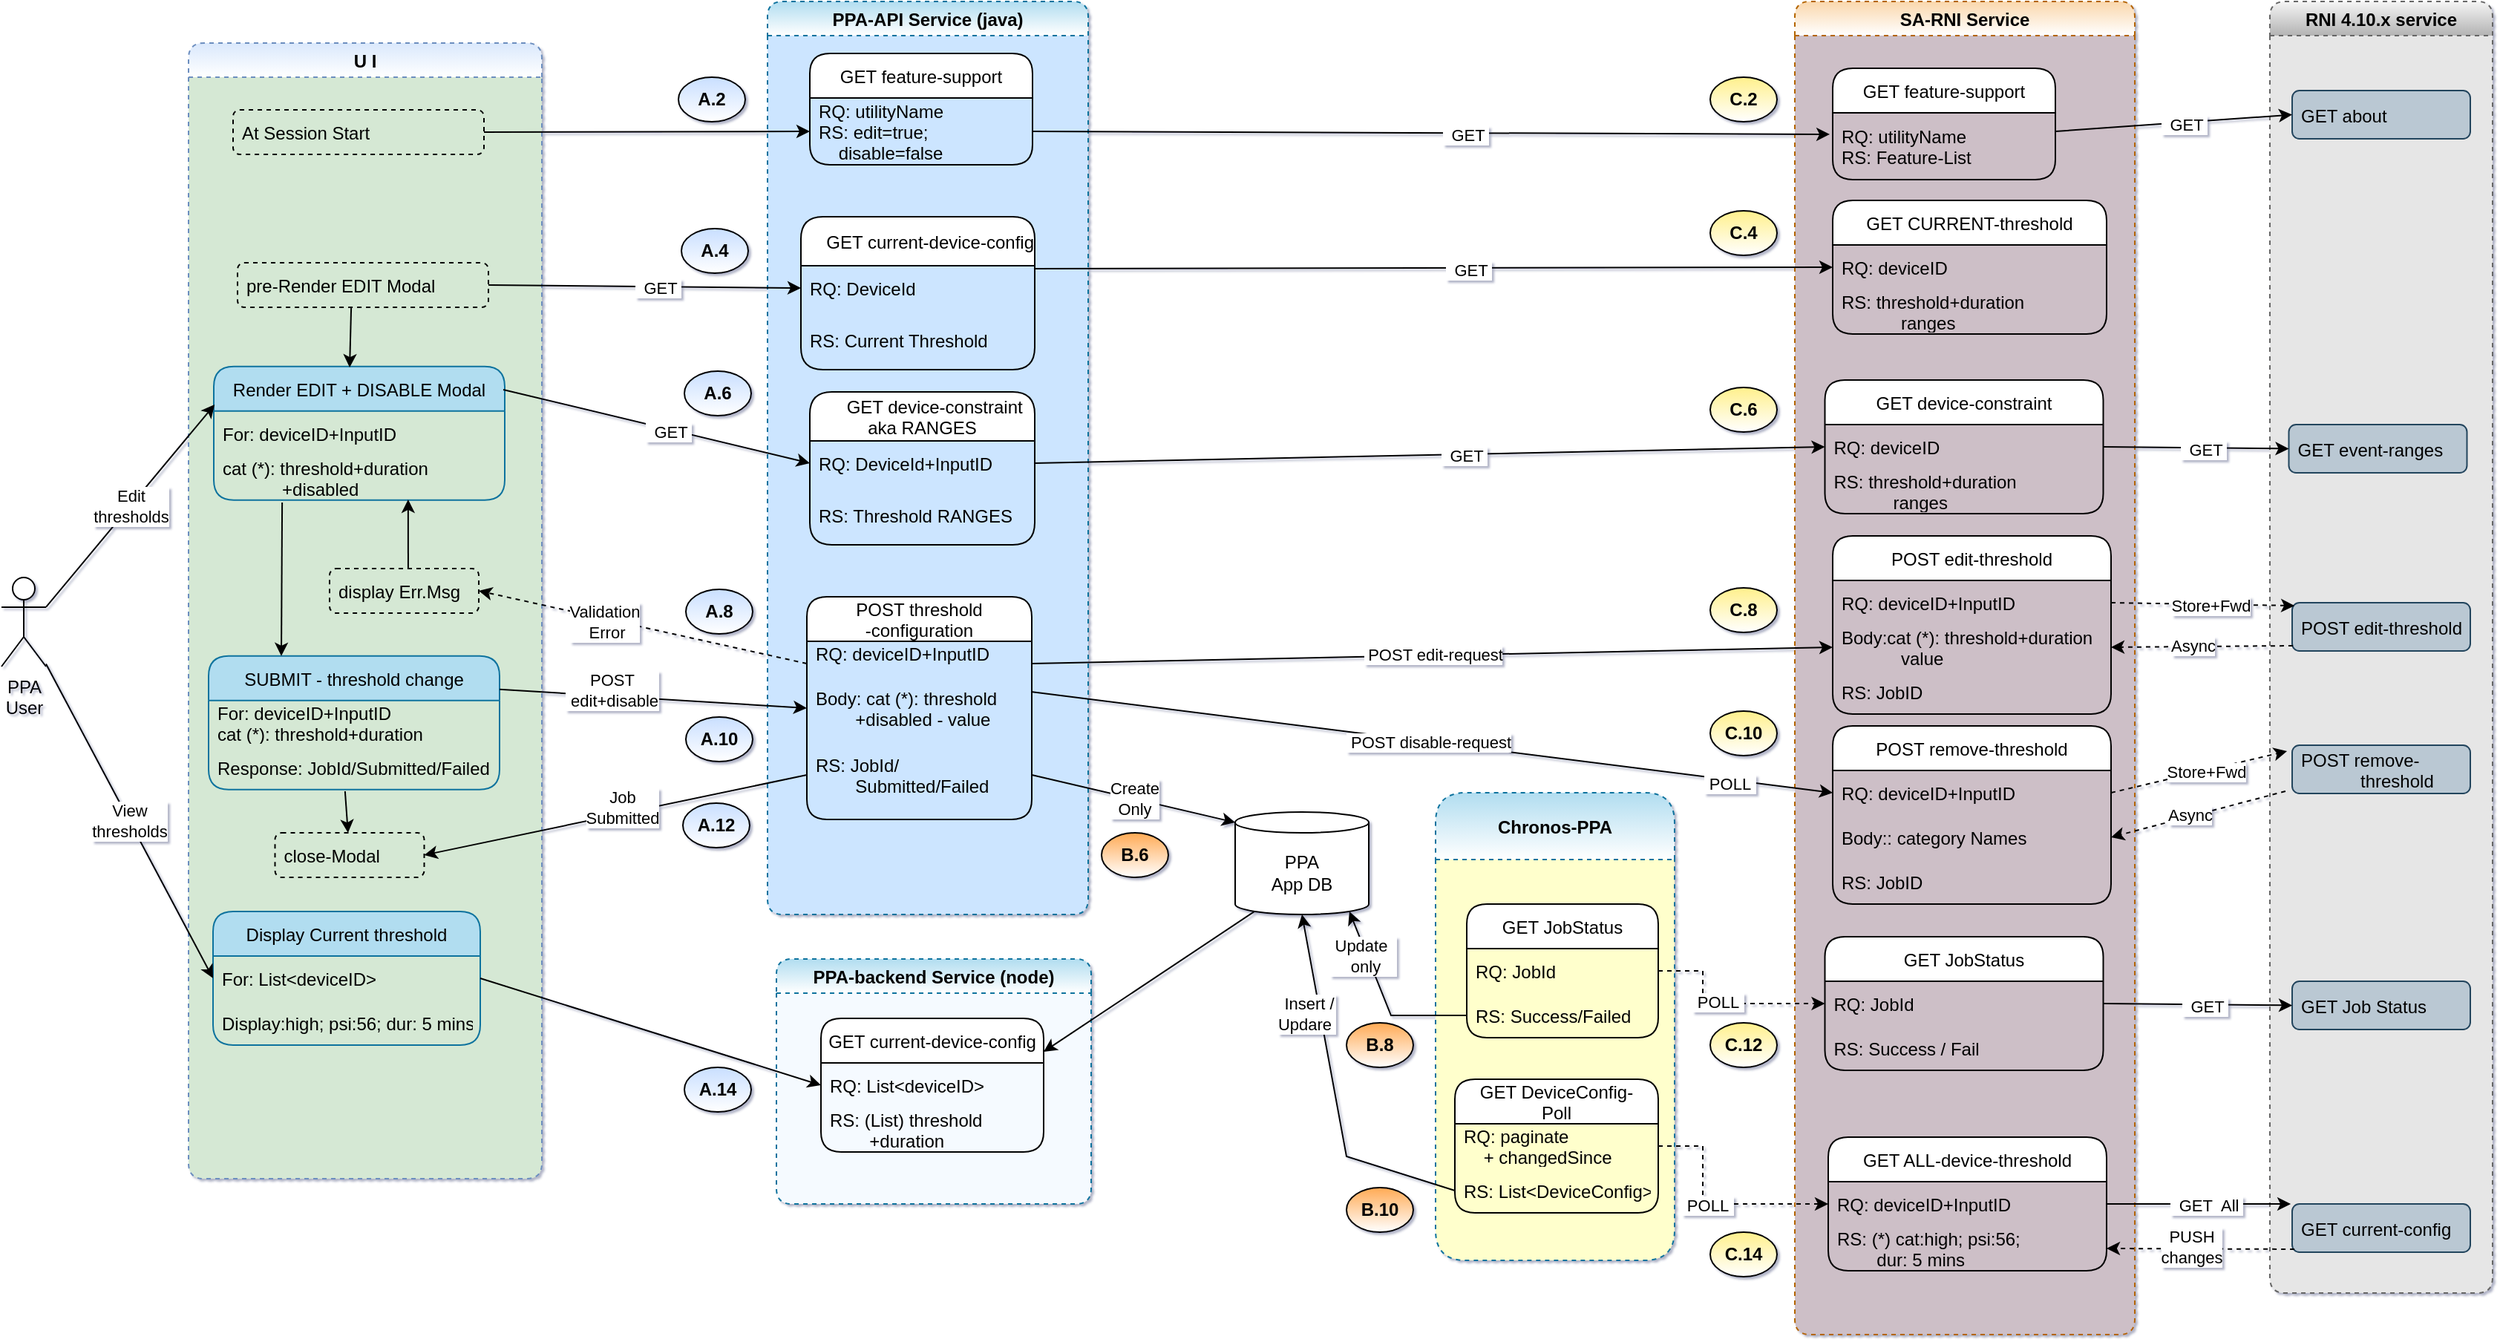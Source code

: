 <mxfile version="20.6.0" type="github">
  <diagram id="UW2Let9FedXbePVIwO7e" name="Page-1">
    <mxGraphModel dx="1453" dy="1243" grid="1" gridSize="15" guides="1" tooltips="1" connect="1" arrows="1" fold="1" page="1" pageScale="1" pageWidth="850" pageHeight="1100" math="0" shadow="1">
      <root>
        <mxCell id="0" />
        <mxCell id="1" parent="0" />
        <mxCell id="GJOkn2DgcXXOF6PlL42Y-3" value="SA-RNI Service" style="swimlane;rounded=1;dashed=1;fillColor=#fad7ac;strokeColor=#b46504;swimlaneFillColor=#CDBFC7;gradientColor=#ffffff;" parent="1" vertex="1">
          <mxGeometry x="1217" y="17" width="229" height="898" as="geometry" />
        </mxCell>
        <mxCell id="GJOkn2DgcXXOF6PlL42Y-16" value="GET ALL-device-threshold" style="swimlane;fontStyle=0;childLayout=stackLayout;horizontal=1;startSize=30;horizontalStack=0;resizeParent=1;resizeParentMax=0;resizeLast=0;collapsible=1;marginBottom=0;rounded=1;" parent="GJOkn2DgcXXOF6PlL42Y-3" vertex="1">
          <mxGeometry x="22.5" y="765" width="187.5" height="90" as="geometry" />
        </mxCell>
        <mxCell id="GJOkn2DgcXXOF6PlL42Y-17" value="RQ: deviceID+InputID" style="text;strokeColor=none;fillColor=none;align=left;verticalAlign=middle;spacingLeft=4;spacingRight=4;overflow=hidden;points=[[0,0.5],[1,0.5]];portConstraint=eastwest;rotatable=0;rounded=1;" parent="GJOkn2DgcXXOF6PlL42Y-16" vertex="1">
          <mxGeometry y="30" width="187.5" height="30" as="geometry" />
        </mxCell>
        <mxCell id="GJOkn2DgcXXOF6PlL42Y-18" value="RS: (*) cat:high; psi:56; &#xa;        dur: 5 mins" style="text;strokeColor=none;fillColor=none;align=left;verticalAlign=middle;spacingLeft=4;spacingRight=4;overflow=hidden;points=[[0,0.5],[1,0.5]];portConstraint=eastwest;rotatable=0;rounded=1;" parent="GJOkn2DgcXXOF6PlL42Y-16" vertex="1">
          <mxGeometry y="60" width="187.5" height="30" as="geometry" />
        </mxCell>
        <mxCell id="wjF6M2Yu668ZBDFbbwRF-30" value="GET JobStatus" style="swimlane;fontStyle=0;childLayout=stackLayout;horizontal=1;startSize=30;horizontalStack=0;resizeParent=1;resizeParentMax=0;resizeLast=0;collapsible=1;marginBottom=0;rounded=1;" parent="GJOkn2DgcXXOF6PlL42Y-3" vertex="1">
          <mxGeometry x="20.25" y="630" width="187.5" height="90" as="geometry" />
        </mxCell>
        <mxCell id="wjF6M2Yu668ZBDFbbwRF-31" value="RQ: JobId" style="text;strokeColor=none;fillColor=none;align=left;verticalAlign=middle;spacingLeft=4;spacingRight=4;overflow=hidden;points=[[0,0.5],[1,0.5]];portConstraint=eastwest;rotatable=0;rounded=1;" parent="wjF6M2Yu668ZBDFbbwRF-30" vertex="1">
          <mxGeometry y="30" width="187.5" height="30" as="geometry" />
        </mxCell>
        <mxCell id="wjF6M2Yu668ZBDFbbwRF-32" value="RS: Success / Fail" style="text;strokeColor=none;fillColor=none;align=left;verticalAlign=middle;spacingLeft=4;spacingRight=4;overflow=hidden;points=[[0,0.5],[1,0.5]];portConstraint=eastwest;rotatable=0;rounded=1;" parent="wjF6M2Yu668ZBDFbbwRF-30" vertex="1">
          <mxGeometry y="60" width="187.5" height="30" as="geometry" />
        </mxCell>
        <mxCell id="GJOkn2DgcXXOF6PlL42Y-4" value="RNI 4.10.x service" style="swimlane;rounded=1;dashed=1;fillColor=#f5f5f5;gradientColor=#b3b3b3;strokeColor=#666666;swimlaneFillColor=#E6E6E6;" parent="GJOkn2DgcXXOF6PlL42Y-3" vertex="1">
          <mxGeometry x="320" width="150" height="870" as="geometry" />
        </mxCell>
        <mxCell id="GJOkn2DgcXXOF6PlL42Y-71" value="POST edit-threshold" style="text;strokeColor=#23445d;fillColor=#bac8d3;align=left;verticalAlign=middle;spacingLeft=4;spacingRight=4;overflow=hidden;points=[[0,0.5],[1,0.5]];portConstraint=eastwest;rotatable=0;rounded=1;" parent="GJOkn2DgcXXOF6PlL42Y-4" vertex="1">
          <mxGeometry x="15" y="405" width="120" height="32.5" as="geometry" />
        </mxCell>
        <mxCell id="GJOkn2DgcXXOF6PlL42Y-19" value="GET current-config" style="text;strokeColor=#23445d;fillColor=#bac8d3;align=left;verticalAlign=middle;spacingLeft=4;spacingRight=4;overflow=hidden;points=[[0,0.5],[1,0.5]];portConstraint=eastwest;rotatable=0;rounded=1;" parent="GJOkn2DgcXXOF6PlL42Y-4" vertex="1">
          <mxGeometry x="15" y="810" width="120" height="32.5" as="geometry" />
        </mxCell>
        <mxCell id="wjF6M2Yu668ZBDFbbwRF-2" value="POST remove-&#xa;            threshold" style="text;strokeColor=#23445d;fillColor=#bac8d3;align=left;verticalAlign=middle;spacingLeft=4;spacingRight=4;overflow=hidden;points=[[0,0.5],[1,0.5]];portConstraint=eastwest;rotatable=0;rounded=1;" parent="GJOkn2DgcXXOF6PlL42Y-4" vertex="1">
          <mxGeometry x="15" y="501" width="120" height="32.5" as="geometry" />
        </mxCell>
        <mxCell id="wjF6M2Yu668ZBDFbbwRF-57" value="GET Job Status" style="text;strokeColor=#23445d;fillColor=#bac8d3;align=left;verticalAlign=middle;spacingLeft=4;spacingRight=4;overflow=hidden;points=[[0,0.5],[1,0.5]];portConstraint=eastwest;rotatable=0;rounded=1;" parent="GJOkn2DgcXXOF6PlL42Y-4" vertex="1">
          <mxGeometry x="15" y="660" width="120" height="32.5" as="geometry" />
        </mxCell>
        <mxCell id="wjF6M2Yu668ZBDFbbwRF-69" value="GET about" style="text;strokeColor=#23445d;fillColor=#bac8d3;align=left;verticalAlign=middle;spacingLeft=4;spacingRight=4;overflow=hidden;points=[[0,0.5],[1,0.5]];portConstraint=eastwest;rotatable=0;rounded=1;" parent="GJOkn2DgcXXOF6PlL42Y-4" vertex="1">
          <mxGeometry x="15" y="60" width="120" height="32.5" as="geometry" />
        </mxCell>
        <mxCell id="GJOkn2DgcXXOF6PlL42Y-67" value="POST edit-threshold" style="swimlane;fontStyle=0;childLayout=stackLayout;horizontal=1;startSize=30;horizontalStack=0;resizeParent=1;resizeParentMax=0;resizeLast=0;collapsible=1;marginBottom=0;rounded=1;" parent="GJOkn2DgcXXOF6PlL42Y-3" vertex="1">
          <mxGeometry x="25.5" y="360" width="187.5" height="120" as="geometry" />
        </mxCell>
        <mxCell id="GJOkn2DgcXXOF6PlL42Y-68" value="RQ: deviceID+InputID" style="text;strokeColor=none;fillColor=none;align=left;verticalAlign=middle;spacingLeft=4;spacingRight=4;overflow=hidden;points=[[0,0.5],[1,0.5]];portConstraint=eastwest;rotatable=0;rounded=1;" parent="GJOkn2DgcXXOF6PlL42Y-67" vertex="1">
          <mxGeometry y="30" width="187.5" height="30" as="geometry" />
        </mxCell>
        <mxCell id="GJOkn2DgcXXOF6PlL42Y-69" value="Body:cat (*): threshold+duration &#xa;            value" style="text;strokeColor=none;fillColor=none;align=left;verticalAlign=middle;spacingLeft=4;spacingRight=4;overflow=hidden;points=[[0,0.5],[1,0.5]];portConstraint=eastwest;rotatable=0;rounded=1;" parent="GJOkn2DgcXXOF6PlL42Y-67" vertex="1">
          <mxGeometry y="60" width="187.5" height="30" as="geometry" />
        </mxCell>
        <mxCell id="GJOkn2DgcXXOF6PlL42Y-70" value="RS: JobID" style="text;strokeColor=none;fillColor=none;align=left;verticalAlign=middle;spacingLeft=4;spacingRight=4;overflow=hidden;points=[[0,0.5],[1,0.5]];portConstraint=eastwest;rotatable=0;rounded=1;" parent="GJOkn2DgcXXOF6PlL42Y-67" vertex="1">
          <mxGeometry y="90" width="187.5" height="30" as="geometry" />
        </mxCell>
        <mxCell id="wjF6M2Yu668ZBDFbbwRF-3" value="POST remove-threshold" style="swimlane;fontStyle=0;childLayout=stackLayout;horizontal=1;startSize=30;horizontalStack=0;resizeParent=1;resizeParentMax=0;resizeLast=0;collapsible=1;marginBottom=0;rounded=1;" parent="GJOkn2DgcXXOF6PlL42Y-3" vertex="1">
          <mxGeometry x="25.5" y="488" width="187.5" height="120" as="geometry" />
        </mxCell>
        <mxCell id="wjF6M2Yu668ZBDFbbwRF-4" value="RQ: deviceID+InputID" style="text;strokeColor=none;fillColor=none;align=left;verticalAlign=middle;spacingLeft=4;spacingRight=4;overflow=hidden;points=[[0,0.5],[1,0.5]];portConstraint=eastwest;rotatable=0;rounded=1;" parent="wjF6M2Yu668ZBDFbbwRF-3" vertex="1">
          <mxGeometry y="30" width="187.5" height="30" as="geometry" />
        </mxCell>
        <mxCell id="wjF6M2Yu668ZBDFbbwRF-5" value="Body:: category Names" style="text;strokeColor=none;fillColor=none;align=left;verticalAlign=middle;spacingLeft=4;spacingRight=4;overflow=hidden;points=[[0,0.5],[1,0.5]];portConstraint=eastwest;rotatable=0;rounded=1;" parent="wjF6M2Yu668ZBDFbbwRF-3" vertex="1">
          <mxGeometry y="60" width="187.5" height="30" as="geometry" />
        </mxCell>
        <mxCell id="wjF6M2Yu668ZBDFbbwRF-6" value="RS: JobID" style="text;strokeColor=none;fillColor=none;align=left;verticalAlign=middle;spacingLeft=4;spacingRight=4;overflow=hidden;points=[[0,0.5],[1,0.5]];portConstraint=eastwest;rotatable=0;rounded=1;" parent="wjF6M2Yu668ZBDFbbwRF-3" vertex="1">
          <mxGeometry y="90" width="187.5" height="30" as="geometry" />
        </mxCell>
        <mxCell id="wjF6M2Yu668ZBDFbbwRF-43" value="" style="endArrow=classic;html=1;rounded=0;entryX=1;entryY=0.5;entryDx=0;entryDy=0;exitX=0.004;exitY=0.892;exitDx=0;exitDy=0;dashed=1;exitPerimeter=0;" parent="GJOkn2DgcXXOF6PlL42Y-3" source="GJOkn2DgcXXOF6PlL42Y-71" target="GJOkn2DgcXXOF6PlL42Y-69" edge="1">
          <mxGeometry width="50" height="50" relative="1" as="geometry">
            <mxPoint x="229" y="405" as="sourcePoint" />
            <mxPoint x="354" y="406.25" as="targetPoint" />
          </mxGeometry>
        </mxCell>
        <mxCell id="wjF6M2Yu668ZBDFbbwRF-44" value="Async" style="edgeLabel;html=1;align=center;verticalAlign=middle;resizable=0;points=[];" parent="wjF6M2Yu668ZBDFbbwRF-43" vertex="1" connectable="0">
          <mxGeometry x="0.089" y="-1" relative="1" as="geometry">
            <mxPoint x="-1" as="offset" />
          </mxGeometry>
        </mxCell>
        <mxCell id="wjF6M2Yu668ZBDFbbwRF-41" value="" style="endArrow=classic;html=1;rounded=0;entryX=0.013;entryY=0.062;entryDx=0;entryDy=0;exitX=1;exitY=0.5;exitDx=0;exitDy=0;dashed=1;entryPerimeter=0;" parent="GJOkn2DgcXXOF6PlL42Y-3" source="GJOkn2DgcXXOF6PlL42Y-68" target="GJOkn2DgcXXOF6PlL42Y-71" edge="1">
          <mxGeometry width="50" height="50" relative="1" as="geometry">
            <mxPoint x="214" y="390" as="sourcePoint" />
            <mxPoint x="339" y="391.25" as="targetPoint" />
          </mxGeometry>
        </mxCell>
        <mxCell id="wjF6M2Yu668ZBDFbbwRF-42" value="Store+Fwd" style="edgeLabel;html=1;align=center;verticalAlign=middle;resizable=0;points=[];" parent="wjF6M2Yu668ZBDFbbwRF-41" vertex="1" connectable="0">
          <mxGeometry x="0.089" y="-1" relative="1" as="geometry">
            <mxPoint x="-1" as="offset" />
          </mxGeometry>
        </mxCell>
        <mxCell id="wjF6M2Yu668ZBDFbbwRF-53" value="" style="endArrow=classic;html=1;rounded=0;entryX=1;entryY=0.5;entryDx=0;entryDy=0;exitX=0.013;exitY=0.938;exitDx=0;exitDy=0;dashed=1;exitPerimeter=0;" parent="GJOkn2DgcXXOF6PlL42Y-3" source="GJOkn2DgcXXOF6PlL42Y-19" target="GJOkn2DgcXXOF6PlL42Y-18" edge="1">
          <mxGeometry width="50" height="50" relative="1" as="geometry">
            <mxPoint x="351.48" y="563.99" as="sourcePoint" />
            <mxPoint x="228" y="578" as="targetPoint" />
          </mxGeometry>
        </mxCell>
        <mxCell id="wjF6M2Yu668ZBDFbbwRF-54" value="PUSH &lt;br&gt;changes" style="edgeLabel;html=1;align=center;verticalAlign=middle;resizable=0;points=[];" parent="wjF6M2Yu668ZBDFbbwRF-53" vertex="1" connectable="0">
          <mxGeometry x="0.089" y="-1" relative="1" as="geometry">
            <mxPoint x="-1" as="offset" />
          </mxGeometry>
        </mxCell>
        <mxCell id="wjF6M2Yu668ZBDFbbwRF-55" value="" style="endArrow=classic;html=1;rounded=0;entryX=-0.008;entryY=0;entryDx=0;entryDy=0;entryPerimeter=0;exitX=1;exitY=0.5;exitDx=0;exitDy=0;" parent="GJOkn2DgcXXOF6PlL42Y-3" source="GJOkn2DgcXXOF6PlL42Y-17" target="GJOkn2DgcXXOF6PlL42Y-19" edge="1">
          <mxGeometry width="50" height="50" relative="1" as="geometry">
            <mxPoint x="274" y="615" as="sourcePoint" />
            <mxPoint x="384" y="631.25" as="targetPoint" />
          </mxGeometry>
        </mxCell>
        <mxCell id="wjF6M2Yu668ZBDFbbwRF-56" value="&amp;nbsp; GET&amp;nbsp; All&amp;nbsp;" style="edgeLabel;html=1;align=center;verticalAlign=middle;resizable=0;points=[];" parent="wjF6M2Yu668ZBDFbbwRF-55" vertex="1" connectable="0">
          <mxGeometry x="0.089" y="-1" relative="1" as="geometry">
            <mxPoint x="-1" as="offset" />
          </mxGeometry>
        </mxCell>
        <mxCell id="wjF6M2Yu668ZBDFbbwRF-60" value="" style="endArrow=classic;html=1;rounded=0;entryX=0;entryY=0.5;entryDx=0;entryDy=0;exitX=1;exitY=0.5;exitDx=0;exitDy=0;" parent="GJOkn2DgcXXOF6PlL42Y-3" source="wjF6M2Yu668ZBDFbbwRF-31" target="wjF6M2Yu668ZBDFbbwRF-57" edge="1">
          <mxGeometry width="50" height="50" relative="1" as="geometry">
            <mxPoint x="199" y="660" as="sourcePoint" />
            <mxPoint x="324" y="661.25" as="targetPoint" />
          </mxGeometry>
        </mxCell>
        <mxCell id="wjF6M2Yu668ZBDFbbwRF-61" value="&amp;nbsp; GET&amp;nbsp;" style="edgeLabel;html=1;align=center;verticalAlign=middle;resizable=0;points=[];" parent="wjF6M2Yu668ZBDFbbwRF-60" vertex="1" connectable="0">
          <mxGeometry x="0.089" y="-1" relative="1" as="geometry">
            <mxPoint x="-1" as="offset" />
          </mxGeometry>
        </mxCell>
        <mxCell id="GJOkn2DgcXXOF6PlL42Y-47" value="GET event-ranges" style="text;strokeColor=#23445d;fillColor=#bac8d3;align=left;verticalAlign=middle;spacingLeft=4;spacingRight=4;overflow=hidden;points=[[0,0.5],[1,0.5]];portConstraint=eastwest;rotatable=0;rounded=1;" parent="GJOkn2DgcXXOF6PlL42Y-3" vertex="1">
          <mxGeometry x="332.75" y="285" width="120" height="32.5" as="geometry" />
        </mxCell>
        <mxCell id="GJOkn2DgcXXOF6PlL42Y-41" value="GET device-constraint" style="swimlane;fontStyle=0;childLayout=stackLayout;horizontal=1;startSize=30;horizontalStack=0;resizeParent=1;resizeParentMax=0;resizeLast=0;collapsible=1;marginBottom=0;rounded=1;" parent="GJOkn2DgcXXOF6PlL42Y-3" vertex="1">
          <mxGeometry x="20.25" y="255" width="187.5" height="90" as="geometry" />
        </mxCell>
        <mxCell id="GJOkn2DgcXXOF6PlL42Y-42" value="RQ: deviceID" style="text;strokeColor=none;fillColor=none;align=left;verticalAlign=middle;spacingLeft=4;spacingRight=4;overflow=hidden;points=[[0,0.5],[1,0.5]];portConstraint=eastwest;rotatable=0;rounded=1;" parent="GJOkn2DgcXXOF6PlL42Y-41" vertex="1">
          <mxGeometry y="30" width="187.5" height="30" as="geometry" />
        </mxCell>
        <mxCell id="GJOkn2DgcXXOF6PlL42Y-43" value="RS: threshold+duration&#xa;            ranges" style="text;strokeColor=none;fillColor=none;align=left;verticalAlign=middle;spacingLeft=4;spacingRight=4;overflow=hidden;points=[[0,0.5],[1,0.5]];portConstraint=eastwest;rotatable=0;rounded=1;" parent="GJOkn2DgcXXOF6PlL42Y-41" vertex="1">
          <mxGeometry y="60" width="187.5" height="30" as="geometry" />
        </mxCell>
        <mxCell id="wjF6M2Yu668ZBDFbbwRF-39" value="" style="endArrow=classic;html=1;rounded=0;entryX=0;entryY=0.5;entryDx=0;entryDy=0;exitX=1;exitY=0.5;exitDx=0;exitDy=0;" parent="GJOkn2DgcXXOF6PlL42Y-3" source="GJOkn2DgcXXOF6PlL42Y-42" target="GJOkn2DgcXXOF6PlL42Y-47" edge="1">
          <mxGeometry width="50" height="50" relative="1" as="geometry">
            <mxPoint x="-529.25" y="419" as="sourcePoint" />
            <mxPoint x="35.25" y="315" as="targetPoint" />
          </mxGeometry>
        </mxCell>
        <mxCell id="wjF6M2Yu668ZBDFbbwRF-40" value="&amp;nbsp; GET&amp;nbsp;" style="edgeLabel;html=1;align=center;verticalAlign=middle;resizable=0;points=[];" parent="wjF6M2Yu668ZBDFbbwRF-39" vertex="1" connectable="0">
          <mxGeometry x="0.089" y="-1" relative="1" as="geometry">
            <mxPoint x="-1" as="offset" />
          </mxGeometry>
        </mxCell>
        <mxCell id="wjF6M2Yu668ZBDFbbwRF-67" value="GET feature-support" style="swimlane;fontStyle=0;childLayout=stackLayout;horizontal=1;startSize=30;horizontalStack=0;resizeParent=1;resizeParentMax=0;resizeLast=0;collapsible=1;marginBottom=0;rounded=1;" parent="GJOkn2DgcXXOF6PlL42Y-3" vertex="1">
          <mxGeometry x="25.5" y="45" width="150" height="75" as="geometry" />
        </mxCell>
        <mxCell id="wjF6M2Yu668ZBDFbbwRF-68" value="RQ: utilityName&#xa;RS: Feature-List" style="text;strokeColor=none;fillColor=none;align=left;verticalAlign=middle;spacingLeft=4;spacingRight=4;overflow=hidden;points=[[0,0.5],[1,0.5]];portConstraint=eastwest;rotatable=0;rounded=1;" parent="wjF6M2Yu668ZBDFbbwRF-67" vertex="1">
          <mxGeometry y="30" width="150" height="45" as="geometry" />
        </mxCell>
        <mxCell id="wjF6M2Yu668ZBDFbbwRF-70" value="" style="endArrow=classic;html=1;rounded=0;entryX=0;entryY=0.5;entryDx=0;entryDy=0;exitX=1;exitY=0.278;exitDx=0;exitDy=0;exitPerimeter=0;" parent="GJOkn2DgcXXOF6PlL42Y-3" source="wjF6M2Yu668ZBDFbbwRF-68" target="wjF6M2Yu668ZBDFbbwRF-69" edge="1">
          <mxGeometry width="50" height="50" relative="1" as="geometry">
            <mxPoint x="210" y="75" as="sourcePoint" />
            <mxPoint x="-1179.5" y="90" as="targetPoint" />
          </mxGeometry>
        </mxCell>
        <mxCell id="wjF6M2Yu668ZBDFbbwRF-71" value="&amp;nbsp; GET&amp;nbsp;" style="edgeLabel;html=1;align=center;verticalAlign=middle;resizable=0;points=[];" parent="wjF6M2Yu668ZBDFbbwRF-70" vertex="1" connectable="0">
          <mxGeometry x="0.089" y="-1" relative="1" as="geometry">
            <mxPoint x="-1" as="offset" />
          </mxGeometry>
        </mxCell>
        <mxCell id="wjF6M2Yu668ZBDFbbwRF-83" value="GET CURRENT-threshold" style="swimlane;fontStyle=0;childLayout=stackLayout;horizontal=1;startSize=30;horizontalStack=0;resizeParent=1;resizeParentMax=0;resizeLast=0;collapsible=1;marginBottom=0;rounded=1;" parent="GJOkn2DgcXXOF6PlL42Y-3" vertex="1">
          <mxGeometry x="25.5" y="134" width="184.5" height="90" as="geometry" />
        </mxCell>
        <mxCell id="wjF6M2Yu668ZBDFbbwRF-84" value="RQ: deviceID" style="text;strokeColor=none;fillColor=none;align=left;verticalAlign=middle;spacingLeft=4;spacingRight=4;overflow=hidden;points=[[0,0.5],[1,0.5]];portConstraint=eastwest;rotatable=0;rounded=1;" parent="wjF6M2Yu668ZBDFbbwRF-83" vertex="1">
          <mxGeometry y="30" width="184.5" height="30" as="geometry" />
        </mxCell>
        <mxCell id="wjF6M2Yu668ZBDFbbwRF-85" value="RS: threshold+duration&#xa;            ranges" style="text;strokeColor=none;fillColor=none;align=left;verticalAlign=middle;spacingLeft=4;spacingRight=4;overflow=hidden;points=[[0,0.5],[1,0.5]];portConstraint=eastwest;rotatable=0;rounded=1;" parent="wjF6M2Yu668ZBDFbbwRF-83" vertex="1">
          <mxGeometry y="60" width="184.5" height="30" as="geometry" />
        </mxCell>
        <mxCell id="NkGoriXdBeGFRCCLlbzc-29" value="PPA-backend Service (node)" style="swimlane;rounded=1;dashed=1;fillColor=#b1ddf0;strokeColor=#10739e;swimlaneFillColor=#F5FAFF;gradientColor=#ffffff;" parent="1" vertex="1">
          <mxGeometry x="531" y="662" width="212" height="165" as="geometry" />
        </mxCell>
        <mxCell id="NkGoriXdBeGFRCCLlbzc-30" value="GET current-device-config" style="swimlane;fontStyle=0;childLayout=stackLayout;horizontal=1;startSize=30;horizontalStack=0;resizeParent=1;resizeParentMax=0;resizeLast=0;collapsible=1;marginBottom=0;rounded=1;" parent="NkGoriXdBeGFRCCLlbzc-29" vertex="1">
          <mxGeometry x="30" y="40" width="150" height="90" as="geometry" />
        </mxCell>
        <mxCell id="NkGoriXdBeGFRCCLlbzc-31" value="RQ: List&lt;deviceID&gt;" style="text;strokeColor=none;fillColor=none;align=left;verticalAlign=middle;spacingLeft=4;spacingRight=4;overflow=hidden;points=[[0,0.5],[1,0.5]];portConstraint=eastwest;rotatable=0;rounded=1;" parent="NkGoriXdBeGFRCCLlbzc-30" vertex="1">
          <mxGeometry y="30" width="150" height="30" as="geometry" />
        </mxCell>
        <mxCell id="NkGoriXdBeGFRCCLlbzc-32" value="RS: (List) threshold&#xa;        +duration" style="text;strokeColor=none;fillColor=none;align=left;verticalAlign=middle;spacingLeft=4;spacingRight=4;overflow=hidden;points=[[0,0.5],[1,0.5]];portConstraint=eastwest;rotatable=0;rounded=1;" parent="NkGoriXdBeGFRCCLlbzc-30" vertex="1">
          <mxGeometry y="60" width="150" height="30" as="geometry" />
        </mxCell>
        <mxCell id="GJOkn2DgcXXOF6PlL42Y-2" value="PPA-API Service (java)" style="swimlane;rounded=1;dashed=1;fillColor=#b1ddf0;strokeColor=#10739e;swimlaneFillColor=#CCE5FF;gradientColor=#ffffff;" parent="1" vertex="1">
          <mxGeometry x="525" y="17" width="216" height="615" as="geometry" />
        </mxCell>
        <mxCell id="wjF6M2Yu668ZBDFbbwRF-16" value="GET feature-support" style="swimlane;fontStyle=0;childLayout=stackLayout;horizontal=1;startSize=30;horizontalStack=0;resizeParent=1;resizeParentMax=0;resizeLast=0;collapsible=1;marginBottom=0;rounded=1;" parent="GJOkn2DgcXXOF6PlL42Y-2" vertex="1">
          <mxGeometry x="28.5" y="35" width="150" height="75" as="geometry" />
        </mxCell>
        <mxCell id="wjF6M2Yu668ZBDFbbwRF-17" value="RQ: utilityName&#xa;RS: edit=true; &#xa;    disable=false" style="text;strokeColor=none;fillColor=none;align=left;verticalAlign=middle;spacingLeft=4;spacingRight=4;overflow=hidden;points=[[0,0.5],[1,0.5]];portConstraint=eastwest;rotatable=0;rounded=1;" parent="wjF6M2Yu668ZBDFbbwRF-16" vertex="1">
          <mxGeometry y="30" width="150" height="45" as="geometry" />
        </mxCell>
        <mxCell id="wjF6M2Yu668ZBDFbbwRF-78" value="     GET current-device-config" style="swimlane;fontStyle=0;childLayout=stackLayout;horizontal=1;startSize=33;horizontalStack=0;resizeParent=1;resizeParentMax=0;resizeLast=0;collapsible=1;marginBottom=0;rounded=1;" parent="GJOkn2DgcXXOF6PlL42Y-2" vertex="1">
          <mxGeometry x="22.5" y="145" width="157.5" height="103" as="geometry" />
        </mxCell>
        <mxCell id="wjF6M2Yu668ZBDFbbwRF-79" value="RQ: DeviceId" style="text;strokeColor=none;fillColor=none;align=left;verticalAlign=middle;spacingLeft=4;spacingRight=4;overflow=hidden;points=[[0,0.5],[1,0.5]];portConstraint=eastwest;rotatable=0;rounded=1;" parent="wjF6M2Yu668ZBDFbbwRF-78" vertex="1">
          <mxGeometry y="33" width="157.5" height="30" as="geometry" />
        </mxCell>
        <mxCell id="wjF6M2Yu668ZBDFbbwRF-80" value="RS: Current Threshold" style="text;strokeColor=none;fillColor=none;align=left;verticalAlign=middle;spacingLeft=4;spacingRight=4;overflow=hidden;points=[[0,0.5],[1,0.5]];portConstraint=eastwest;rotatable=0;rounded=1;" parent="wjF6M2Yu668ZBDFbbwRF-78" vertex="1">
          <mxGeometry y="63" width="157.5" height="40" as="geometry" />
        </mxCell>
        <mxCell id="GJOkn2DgcXXOF6PlL42Y-61" value="POST threshold&#xa;-configuration" style="swimlane;fontStyle=0;childLayout=stackLayout;horizontal=1;startSize=30;horizontalStack=0;resizeParent=1;resizeParentMax=0;resizeLast=0;collapsible=1;marginBottom=0;rounded=1;" parent="GJOkn2DgcXXOF6PlL42Y-2" vertex="1">
          <mxGeometry x="26.5" y="401" width="151.5" height="150" as="geometry" />
        </mxCell>
        <mxCell id="GJOkn2DgcXXOF6PlL42Y-62" value="RQ: deviceID+InputID&#xa;" style="text;strokeColor=none;fillColor=none;align=left;verticalAlign=middle;spacingLeft=4;spacingRight=4;overflow=hidden;points=[[0,0.5],[1,0.5]];portConstraint=eastwest;rotatable=0;rounded=1;" parent="GJOkn2DgcXXOF6PlL42Y-61" vertex="1">
          <mxGeometry y="30" width="151.5" height="30" as="geometry" />
        </mxCell>
        <mxCell id="GJOkn2DgcXXOF6PlL42Y-63" value="Body: cat (*): threshold&#xa;        +disabled - value" style="text;strokeColor=none;fillColor=none;align=left;verticalAlign=middle;spacingLeft=4;spacingRight=4;overflow=hidden;points=[[0,0.5],[1,0.5]];portConstraint=eastwest;rotatable=0;rounded=1;" parent="GJOkn2DgcXXOF6PlL42Y-61" vertex="1">
          <mxGeometry y="60" width="151.5" height="30" as="geometry" />
        </mxCell>
        <mxCell id="GJOkn2DgcXXOF6PlL42Y-66" value="RS: JobId/&#xa;        Submitted/Failed" style="text;strokeColor=none;fillColor=none;align=left;verticalAlign=middle;spacingLeft=4;spacingRight=4;overflow=hidden;points=[[0,0.5],[1,0.5]];portConstraint=eastwest;rotatable=0;rounded=1;" parent="GJOkn2DgcXXOF6PlL42Y-61" vertex="1">
          <mxGeometry y="90" width="151.5" height="60" as="geometry" />
        </mxCell>
        <mxCell id="l2k97XLpl-mliVpzi99C-5" value="     GET device-constraint&#xa;aka RANGES" style="swimlane;fontStyle=0;childLayout=stackLayout;horizontal=1;startSize=33;horizontalStack=0;resizeParent=1;resizeParentMax=0;resizeLast=0;collapsible=1;marginBottom=0;rounded=1;" vertex="1" parent="GJOkn2DgcXXOF6PlL42Y-2">
          <mxGeometry x="28.5" y="263" width="151.5" height="103" as="geometry" />
        </mxCell>
        <mxCell id="l2k97XLpl-mliVpzi99C-6" value="RQ: DeviceId+InputID" style="text;strokeColor=none;fillColor=none;align=left;verticalAlign=middle;spacingLeft=4;spacingRight=4;overflow=hidden;points=[[0,0.5],[1,0.5]];portConstraint=eastwest;rotatable=0;rounded=1;" vertex="1" parent="l2k97XLpl-mliVpzi99C-5">
          <mxGeometry y="33" width="151.5" height="30" as="geometry" />
        </mxCell>
        <mxCell id="l2k97XLpl-mliVpzi99C-7" value="RS: Threshold RANGES" style="text;strokeColor=none;fillColor=none;align=left;verticalAlign=middle;spacingLeft=4;spacingRight=4;overflow=hidden;points=[[0,0.5],[1,0.5]];portConstraint=eastwest;rotatable=0;rounded=1;" vertex="1" parent="l2k97XLpl-mliVpzi99C-5">
          <mxGeometry y="63" width="151.5" height="40" as="geometry" />
        </mxCell>
        <mxCell id="NkGoriXdBeGFRCCLlbzc-5" value="Chronos-PPA" style="swimlane;rounded=1;dashed=1;fillColor=#b1ddf0;strokeColor=#10739e;swimlaneFillColor=#FFFFCC;gradientColor=#ffffff;startSize=45;" parent="1" vertex="1">
          <mxGeometry x="975" y="550" width="161" height="315" as="geometry" />
        </mxCell>
        <mxCell id="GJOkn2DgcXXOF6PlL42Y-6" value="GET DeviceConfig- &#xa;Poll" style="swimlane;fontStyle=0;childLayout=stackLayout;horizontal=1;startSize=30;horizontalStack=0;resizeParent=1;resizeParentMax=0;resizeLast=0;collapsible=1;marginBottom=0;rounded=1;" parent="NkGoriXdBeGFRCCLlbzc-5" vertex="1">
          <mxGeometry x="13" y="193" width="137" height="90" as="geometry" />
        </mxCell>
        <mxCell id="GJOkn2DgcXXOF6PlL42Y-7" value="RQ: paginate &#xa;    + changedSince" style="text;strokeColor=none;fillColor=none;align=left;verticalAlign=middle;spacingLeft=4;spacingRight=4;overflow=hidden;points=[[0,0.5],[1,0.5]];portConstraint=eastwest;rotatable=0;rounded=1;" parent="GJOkn2DgcXXOF6PlL42Y-6" vertex="1">
          <mxGeometry y="30" width="137" height="30" as="geometry" />
        </mxCell>
        <mxCell id="GJOkn2DgcXXOF6PlL42Y-8" value="RS: List&lt;DeviceConfig&gt;" style="text;strokeColor=none;fillColor=none;align=left;verticalAlign=middle;spacingLeft=4;spacingRight=4;overflow=hidden;points=[[0,0.5],[1,0.5]];portConstraint=eastwest;rotatable=0;rounded=1;" parent="GJOkn2DgcXXOF6PlL42Y-6" vertex="1">
          <mxGeometry y="60" width="137" height="30" as="geometry" />
        </mxCell>
        <mxCell id="wjF6M2Yu668ZBDFbbwRF-22" value="GET JobStatus" style="swimlane;fontStyle=0;childLayout=stackLayout;horizontal=1;startSize=30;horizontalStack=0;resizeParent=1;resizeParentMax=0;resizeLast=0;collapsible=1;marginBottom=0;rounded=1;" parent="NkGoriXdBeGFRCCLlbzc-5" vertex="1">
          <mxGeometry x="21" y="75" width="129" height="90" as="geometry" />
        </mxCell>
        <mxCell id="wjF6M2Yu668ZBDFbbwRF-23" value="RQ: JobId" style="text;strokeColor=none;fillColor=none;align=left;verticalAlign=middle;spacingLeft=4;spacingRight=4;overflow=hidden;points=[[0,0.5],[1,0.5]];portConstraint=eastwest;rotatable=0;rounded=1;" parent="wjF6M2Yu668ZBDFbbwRF-22" vertex="1">
          <mxGeometry y="30" width="129" height="30" as="geometry" />
        </mxCell>
        <mxCell id="wjF6M2Yu668ZBDFbbwRF-24" value="RS: Success/Failed" style="text;strokeColor=none;fillColor=none;align=left;verticalAlign=middle;spacingLeft=4;spacingRight=4;overflow=hidden;points=[[0,0.5],[1,0.5]];portConstraint=eastwest;rotatable=0;rounded=1;" parent="wjF6M2Yu668ZBDFbbwRF-22" vertex="1">
          <mxGeometry y="60" width="129" height="30" as="geometry" />
        </mxCell>
        <mxCell id="GJOkn2DgcXXOF6PlL42Y-1" value="U I" style="swimlane;rounded=1;dashed=1;fillColor=#dae8fc;strokeColor=#6c8ebf;gradientColor=#ffffff;swimlaneFillColor=#D5E8D4;" parent="1" vertex="1">
          <mxGeometry x="135" y="45" width="238" height="765" as="geometry" />
        </mxCell>
        <mxCell id="GJOkn2DgcXXOF6PlL42Y-30" value="Render EDIT + DISABLE Modal" style="swimlane;fontStyle=0;childLayout=stackLayout;horizontal=1;startSize=30;horizontalStack=0;resizeParent=1;resizeParentMax=0;resizeLast=0;collapsible=1;marginBottom=0;rounded=1;labelBackgroundColor=none;fillColor=#b1ddf0;strokeColor=#10739e;" parent="GJOkn2DgcXXOF6PlL42Y-1" vertex="1">
          <mxGeometry x="17" y="217.91" width="196" height="90" as="geometry" />
        </mxCell>
        <mxCell id="GJOkn2DgcXXOF6PlL42Y-31" value="For: deviceID+InputID" style="text;strokeColor=none;fillColor=none;align=left;verticalAlign=middle;spacingLeft=4;spacingRight=4;overflow=hidden;points=[[0,0.5],[1,0.5]];portConstraint=eastwest;rotatable=0;rounded=1;" parent="GJOkn2DgcXXOF6PlL42Y-30" vertex="1">
          <mxGeometry y="30" width="196" height="30" as="geometry" />
        </mxCell>
        <mxCell id="GJOkn2DgcXXOF6PlL42Y-32" value="cat (*): threshold+duration&#xa;            +disabled" style="text;strokeColor=none;fillColor=none;align=left;verticalAlign=middle;spacingLeft=4;spacingRight=4;overflow=hidden;points=[[0,0.5],[1,0.5]];portConstraint=eastwest;rotatable=0;rounded=1;" parent="GJOkn2DgcXXOF6PlL42Y-30" vertex="1">
          <mxGeometry y="60" width="196" height="30" as="geometry" />
        </mxCell>
        <mxCell id="wjF6M2Yu668ZBDFbbwRF-74" value="At Session Start" style="text;strokeColor=default;fillColor=none;align=left;verticalAlign=middle;spacingLeft=4;spacingRight=4;overflow=hidden;points=[[0,0.5],[1,0.5]];portConstraint=eastwest;rotatable=0;rounded=1;dashed=1;" parent="GJOkn2DgcXXOF6PlL42Y-1" vertex="1">
          <mxGeometry x="30" y="45" width="169" height="30" as="geometry" />
        </mxCell>
        <mxCell id="wjF6M2Yu668ZBDFbbwRF-77" value="pre-Render EDIT Modal" style="text;strokeColor=default;fillColor=none;align=left;verticalAlign=middle;spacingLeft=4;spacingRight=4;overflow=hidden;points=[[0,0.5],[1,0.5]];portConstraint=eastwest;rotatable=0;rounded=1;dashed=1;" parent="GJOkn2DgcXXOF6PlL42Y-1" vertex="1">
          <mxGeometry x="33" y="148" width="169" height="30" as="geometry" />
        </mxCell>
        <mxCell id="GJOkn2DgcXXOF6PlL42Y-54" value="SUBMIT - threshold change" style="swimlane;fontStyle=0;childLayout=stackLayout;horizontal=1;startSize=30;horizontalStack=0;resizeParent=1;resizeParentMax=0;resizeLast=0;collapsible=1;marginBottom=0;rounded=1;labelBackgroundColor=none;fillColor=#b1ddf0;strokeColor=#10739e;" parent="GJOkn2DgcXXOF6PlL42Y-1" vertex="1">
          <mxGeometry x="13.5" y="412.91" width="196" height="90" as="geometry" />
        </mxCell>
        <mxCell id="GJOkn2DgcXXOF6PlL42Y-55" value="For: deviceID+InputID&#xa;cat (*): threshold+duration&#xa;            +disabled" style="text;strokeColor=none;fillColor=none;align=left;verticalAlign=middle;spacingLeft=4;spacingRight=4;overflow=hidden;points=[[0,0.5],[1,0.5]];portConstraint=eastwest;rotatable=0;rounded=1;" parent="GJOkn2DgcXXOF6PlL42Y-54" vertex="1">
          <mxGeometry y="30" width="196" height="30" as="geometry" />
        </mxCell>
        <mxCell id="GJOkn2DgcXXOF6PlL42Y-56" value="Response: JobId/Submitted/Failed" style="text;strokeColor=none;fillColor=none;align=left;verticalAlign=middle;spacingLeft=4;spacingRight=4;overflow=hidden;points=[[0,0.5],[1,0.5]];portConstraint=eastwest;rotatable=0;rounded=1;" parent="GJOkn2DgcXXOF6PlL42Y-54" vertex="1">
          <mxGeometry y="60" width="196" height="30" as="geometry" />
        </mxCell>
        <mxCell id="GJOkn2DgcXXOF6PlL42Y-58" value="" style="endArrow=classic;html=1;rounded=0;entryX=0.25;entryY=0;entryDx=0;entryDy=0;exitX=0.235;exitY=1.053;exitDx=0;exitDy=0;exitPerimeter=0;" parent="GJOkn2DgcXXOF6PlL42Y-1" source="GJOkn2DgcXXOF6PlL42Y-32" target="GJOkn2DgcXXOF6PlL42Y-54" edge="1">
          <mxGeometry width="50" height="50" relative="1" as="geometry">
            <mxPoint x="77.02" y="308.51" as="sourcePoint" />
            <mxPoint x="77.5" y="390.91" as="targetPoint" />
          </mxGeometry>
        </mxCell>
        <mxCell id="wjF6M2Yu668ZBDFbbwRF-108" value="" style="endArrow=classic;html=1;rounded=0;entryX=0.467;entryY=0.007;entryDx=0;entryDy=0;exitX=0.453;exitY=1.017;exitDx=0;exitDy=0;exitPerimeter=0;entryPerimeter=0;" parent="GJOkn2DgcXXOF6PlL42Y-1" source="wjF6M2Yu668ZBDFbbwRF-77" target="GJOkn2DgcXXOF6PlL42Y-30" edge="1">
          <mxGeometry width="50" height="50" relative="1" as="geometry">
            <mxPoint x="128.432" y="323.99" as="sourcePoint" />
            <mxPoint x="129.5" y="373.91" as="targetPoint" />
          </mxGeometry>
        </mxCell>
        <mxCell id="GJOkn2DgcXXOF6PlL42Y-12" value="Display Current threshold" style="swimlane;fontStyle=0;childLayout=stackLayout;horizontal=1;startSize=30;horizontalStack=0;resizeParent=1;resizeParentMax=0;resizeLast=0;collapsible=1;marginBottom=0;rounded=1;labelBackgroundColor=none;fillColor=#b1ddf0;strokeColor=#10739e;" parent="GJOkn2DgcXXOF6PlL42Y-1" vertex="1">
          <mxGeometry x="16.5" y="585" width="180" height="90" as="geometry" />
        </mxCell>
        <mxCell id="GJOkn2DgcXXOF6PlL42Y-13" value="For: List&lt;deviceID&gt;" style="text;strokeColor=none;fillColor=none;align=left;verticalAlign=middle;spacingLeft=4;spacingRight=4;overflow=hidden;points=[[0,0.5],[1,0.5]];portConstraint=eastwest;rotatable=0;rounded=1;" parent="GJOkn2DgcXXOF6PlL42Y-12" vertex="1">
          <mxGeometry y="30" width="180" height="30" as="geometry" />
        </mxCell>
        <mxCell id="GJOkn2DgcXXOF6PlL42Y-14" value="Display:high; psi:56; dur: 5 mins" style="text;strokeColor=none;fillColor=none;align=left;verticalAlign=middle;spacingLeft=4;spacingRight=4;overflow=hidden;points=[[0,0.5],[1,0.5]];portConstraint=eastwest;rotatable=0;rounded=1;" parent="GJOkn2DgcXXOF6PlL42Y-12" vertex="1">
          <mxGeometry y="60" width="180" height="30" as="geometry" />
        </mxCell>
        <mxCell id="wjF6M2Yu668ZBDFbbwRF-109" value="close-Modal" style="text;strokeColor=default;fillColor=none;align=left;verticalAlign=middle;spacingLeft=4;spacingRight=4;overflow=hidden;points=[[0,0.5],[1,0.5]];portConstraint=eastwest;rotatable=0;rounded=1;dashed=1;" parent="GJOkn2DgcXXOF6PlL42Y-1" vertex="1">
          <mxGeometry x="58.25" y="532" width="100.5" height="30" as="geometry" />
        </mxCell>
        <mxCell id="wjF6M2Yu668ZBDFbbwRF-110" value="" style="endArrow=classic;html=1;rounded=0;exitX=0.469;exitY=1.036;exitDx=0;exitDy=0;exitPerimeter=0;" parent="GJOkn2DgcXXOF6PlL42Y-1" source="GJOkn2DgcXXOF6PlL42Y-56" target="wjF6M2Yu668ZBDFbbwRF-109" edge="1">
          <mxGeometry width="50" height="50" relative="1" as="geometry">
            <mxPoint x="128.432" y="377.99" as="sourcePoint" />
            <mxPoint x="129.5" y="427.91" as="targetPoint" />
          </mxGeometry>
        </mxCell>
        <mxCell id="l2k97XLpl-mliVpzi99C-11" value="display Err.Msg" style="text;strokeColor=default;fillColor=none;align=left;verticalAlign=middle;spacingLeft=4;spacingRight=4;overflow=hidden;points=[[0,0.5],[1,0.5]];portConstraint=eastwest;rotatable=0;rounded=1;dashed=1;" vertex="1" parent="GJOkn2DgcXXOF6PlL42Y-1">
          <mxGeometry x="95" y="354" width="100.5" height="30" as="geometry" />
        </mxCell>
        <mxCell id="l2k97XLpl-mliVpzi99C-12" value="" style="endArrow=classic;html=1;rounded=0;exitX=0.527;exitY=0.017;exitDx=0;exitDy=0;exitPerimeter=0;entryX=0.668;entryY=0.986;entryDx=0;entryDy=0;entryPerimeter=0;" edge="1" parent="GJOkn2DgcXXOF6PlL42Y-1" source="l2k97XLpl-mliVpzi99C-11" target="GJOkn2DgcXXOF6PlL42Y-32">
          <mxGeometry width="50" height="50" relative="1" as="geometry">
            <mxPoint x="123.424" y="507.99" as="sourcePoint" />
            <mxPoint x="147.928" y="318.49" as="targetPoint" />
          </mxGeometry>
        </mxCell>
        <mxCell id="GJOkn2DgcXXOF6PlL42Y-5" value="PPA &lt;br&gt;User" style="shape=umlActor;verticalLabelPosition=bottom;verticalAlign=top;html=1;outlineConnect=0;rounded=1;" parent="1" vertex="1">
          <mxGeometry x="9" y="405" width="30" height="60" as="geometry" />
        </mxCell>
        <mxCell id="GJOkn2DgcXXOF6PlL42Y-92" value="" style="endArrow=classic;html=1;rounded=0;entryX=0;entryY=0.5;entryDx=0;entryDy=0;exitX=1;exitY=0.25;exitDx=0;exitDy=0;" parent="1" source="GJOkn2DgcXXOF6PlL42Y-54" target="GJOkn2DgcXXOF6PlL42Y-63" edge="1">
          <mxGeometry width="50" height="50" relative="1" as="geometry">
            <mxPoint x="643" y="463.91" as="sourcePoint" />
            <mxPoint x="540" y="435" as="targetPoint" />
          </mxGeometry>
        </mxCell>
        <mxCell id="wjF6M2Yu668ZBDFbbwRF-97" value="POST&lt;br&gt;&amp;nbsp;edit+disable" style="edgeLabel;html=1;align=center;verticalAlign=middle;resizable=0;points=[];" parent="GJOkn2DgcXXOF6PlL42Y-92" vertex="1" connectable="0">
          <mxGeometry x="-0.162" y="-1" relative="1" as="geometry">
            <mxPoint x="-12" y="-6" as="offset" />
          </mxGeometry>
        </mxCell>
        <mxCell id="GJOkn2DgcXXOF6PlL42Y-94" value="" style="endArrow=classic;html=1;rounded=0;entryX=0;entryY=0.5;entryDx=0;entryDy=0;exitX=1;exitY=0.5;exitDx=0;exitDy=0;" parent="1" source="l2k97XLpl-mliVpzi99C-6" target="GJOkn2DgcXXOF6PlL42Y-42" edge="1">
          <mxGeometry width="50" height="50" relative="1" as="geometry">
            <mxPoint x="690" y="240" as="sourcePoint" />
            <mxPoint x="1129" y="197.16" as="targetPoint" />
          </mxGeometry>
        </mxCell>
        <mxCell id="wjF6M2Yu668ZBDFbbwRF-38" value="&amp;nbsp; GET&amp;nbsp;" style="edgeLabel;html=1;align=center;verticalAlign=middle;resizable=0;points=[];" parent="GJOkn2DgcXXOF6PlL42Y-94" vertex="1" connectable="0">
          <mxGeometry x="0.089" y="-1" relative="1" as="geometry">
            <mxPoint x="-1" as="offset" />
          </mxGeometry>
        </mxCell>
        <mxCell id="GJOkn2DgcXXOF6PlL42Y-118" value="&amp;nbsp;POST edit-request" style="endArrow=classic;html=1;rounded=0;entryX=0;entryY=0.5;entryDx=0;entryDy=0;exitX=1;exitY=0.5;exitDx=0;exitDy=0;" parent="1" source="GJOkn2DgcXXOF6PlL42Y-62" target="GJOkn2DgcXXOF6PlL42Y-69" edge="1">
          <mxGeometry width="50" height="50" relative="1" as="geometry">
            <mxPoint x="1039" y="282" as="sourcePoint" />
            <mxPoint x="1181.5" y="301.41" as="targetPoint" />
          </mxGeometry>
        </mxCell>
        <mxCell id="NkGoriXdBeGFRCCLlbzc-1" value="View &lt;br&gt;thresholds" style="endArrow=classic;html=1;rounded=0;entryX=0;entryY=0.5;entryDx=0;entryDy=0;" parent="1" source="GJOkn2DgcXXOF6PlL42Y-5" target="GJOkn2DgcXXOF6PlL42Y-13" edge="1">
          <mxGeometry width="50" height="50" relative="1" as="geometry">
            <mxPoint x="75" y="297.372" as="sourcePoint" />
            <mxPoint x="225" y="435" as="targetPoint" />
          </mxGeometry>
        </mxCell>
        <mxCell id="NkGoriXdBeGFRCCLlbzc-15" value="PPA &lt;br&gt;App DB" style="shape=cylinder3;whiteSpace=wrap;html=1;boundedLbl=1;backgroundOutline=1;size=7;" parent="1" vertex="1">
          <mxGeometry x="840" y="563" width="90" height="69" as="geometry" />
        </mxCell>
        <mxCell id="NkGoriXdBeGFRCCLlbzc-37" value="" style="endArrow=classic;html=1;rounded=0;entryX=0;entryY=0.5;entryDx=0;entryDy=0;exitX=1;exitY=0.5;exitDx=0;exitDy=0;" parent="1" source="GJOkn2DgcXXOF6PlL42Y-13" target="NkGoriXdBeGFRCCLlbzc-31" edge="1">
          <mxGeometry width="50" height="50" relative="1" as="geometry">
            <mxPoint x="384.5" y="498.91" as="sourcePoint" />
            <mxPoint x="509" y="465" as="targetPoint" />
          </mxGeometry>
        </mxCell>
        <mxCell id="NkGoriXdBeGFRCCLlbzc-50" value="" style="endArrow=classic;html=1;rounded=0;entryX=0.5;entryY=1;entryDx=0;entryDy=0;entryPerimeter=0;exitX=0;exitY=0.5;exitDx=0;exitDy=0;" parent="1" source="GJOkn2DgcXXOF6PlL42Y-8" target="NkGoriXdBeGFRCCLlbzc-15" edge="1">
          <mxGeometry width="50" height="50" relative="1" as="geometry">
            <mxPoint x="995" y="560" as="sourcePoint" />
            <mxPoint x="946" y="529" as="targetPoint" />
            <Array as="points">
              <mxPoint x="915" y="795" />
            </Array>
          </mxGeometry>
        </mxCell>
        <mxCell id="wjF6M2Yu668ZBDFbbwRF-13" value="&amp;nbsp;Insert / &lt;br&gt;Updare&amp;nbsp;" style="edgeLabel;html=1;align=center;verticalAlign=middle;resizable=0;points=[];" parent="NkGoriXdBeGFRCCLlbzc-50" vertex="1" connectable="0">
          <mxGeometry x="-0.074" y="1" relative="1" as="geometry">
            <mxPoint x="-20" y="-62" as="offset" />
          </mxGeometry>
        </mxCell>
        <mxCell id="wjF6M2Yu668ZBDFbbwRF-14" value="" style="endArrow=classic;html=1;rounded=0;entryX=0;entryY=0.5;entryDx=0;entryDy=0;exitX=0.997;exitY=0.133;exitDx=0;exitDy=0;exitPerimeter=0;" parent="1" source="GJOkn2DgcXXOF6PlL42Y-63" target="wjF6M2Yu668ZBDFbbwRF-4" edge="1">
          <mxGeometry width="50" height="50" relative="1" as="geometry">
            <mxPoint x="772.5" y="299.5" as="sourcePoint" />
            <mxPoint x="1248.5" y="296.91" as="targetPoint" />
          </mxGeometry>
        </mxCell>
        <mxCell id="wjF6M2Yu668ZBDFbbwRF-37" value="&amp;nbsp;POST disable-request" style="edgeLabel;html=1;align=center;verticalAlign=middle;resizable=0;points=[];" parent="wjF6M2Yu668ZBDFbbwRF-14" vertex="1" connectable="0">
          <mxGeometry x="-0.012" relative="1" as="geometry">
            <mxPoint as="offset" />
          </mxGeometry>
        </mxCell>
        <mxCell id="wjF6M2Yu668ZBDFbbwRF-25" value="" style="endArrow=classic;html=1;rounded=0;entryX=0.855;entryY=1;entryDx=0;entryDy=-2.03;entryPerimeter=0;exitX=0;exitY=0.5;exitDx=0;exitDy=0;" parent="1" source="wjF6M2Yu668ZBDFbbwRF-24" target="NkGoriXdBeGFRCCLlbzc-15" edge="1">
          <mxGeometry width="50" height="50" relative="1" as="geometry">
            <mxPoint x="931.5" y="843.784" as="sourcePoint" />
            <mxPoint x="855" y="879.25" as="targetPoint" />
            <Array as="points">
              <mxPoint x="945" y="700" />
            </Array>
          </mxGeometry>
        </mxCell>
        <mxCell id="wjF6M2Yu668ZBDFbbwRF-26" value="&amp;nbsp;Update&amp;nbsp;&amp;nbsp;&lt;br&gt;&amp;nbsp;only" style="edgeLabel;html=1;align=center;verticalAlign=middle;resizable=0;points=[];" parent="wjF6M2Yu668ZBDFbbwRF-25" vertex="1" connectable="0">
          <mxGeometry x="-0.074" y="1" relative="1" as="geometry">
            <mxPoint x="-16" y="-34" as="offset" />
          </mxGeometry>
        </mxCell>
        <mxCell id="wjF6M2Yu668ZBDFbbwRF-33" value="" style="endArrow=classic;html=1;rounded=0;entryX=1;entryY=0.25;entryDx=0;entryDy=0;exitX=0.145;exitY=1;exitDx=0;exitDy=-2.03;exitPerimeter=0;" parent="1" source="NkGoriXdBeGFRCCLlbzc-15" target="NkGoriXdBeGFRCCLlbzc-30" edge="1">
          <mxGeometry width="50" height="50" relative="1" as="geometry">
            <mxPoint x="1273.5" y="467.91" as="sourcePoint" />
            <mxPoint x="704.5" y="489" as="targetPoint" />
          </mxGeometry>
        </mxCell>
        <mxCell id="wjF6M2Yu668ZBDFbbwRF-45" value="" style="endArrow=classic;html=1;rounded=0;entryX=1;entryY=0.5;entryDx=0;entryDy=0;exitX=0.004;exitY=0.892;exitDx=0;exitDy=0;dashed=1;exitPerimeter=0;" parent="1" target="wjF6M2Yu668ZBDFbbwRF-5" edge="1">
          <mxGeometry width="50" height="50" relative="1" as="geometry">
            <mxPoint x="1547.48" y="548.99" as="sourcePoint" />
            <mxPoint x="1425" y="550" as="targetPoint" />
          </mxGeometry>
        </mxCell>
        <mxCell id="wjF6M2Yu668ZBDFbbwRF-46" value="Async" style="edgeLabel;html=1;align=center;verticalAlign=middle;resizable=0;points=[];" parent="wjF6M2Yu668ZBDFbbwRF-45" vertex="1" connectable="0">
          <mxGeometry x="0.089" y="-1" relative="1" as="geometry">
            <mxPoint x="-1" as="offset" />
          </mxGeometry>
        </mxCell>
        <mxCell id="wjF6M2Yu668ZBDFbbwRF-47" value="" style="endArrow=classic;html=1;rounded=0;entryX=0.013;entryY=0.062;entryDx=0;entryDy=0;exitX=1;exitY=0.5;exitDx=0;exitDy=0;dashed=1;entryPerimeter=0;" parent="1" source="wjF6M2Yu668ZBDFbbwRF-4" edge="1">
          <mxGeometry width="50" height="50" relative="1" as="geometry">
            <mxPoint x="1425" y="520" as="sourcePoint" />
            <mxPoint x="1548.56" y="522.015" as="targetPoint" />
          </mxGeometry>
        </mxCell>
        <mxCell id="wjF6M2Yu668ZBDFbbwRF-48" value="Store+Fwd" style="edgeLabel;html=1;align=center;verticalAlign=middle;resizable=0;points=[];" parent="wjF6M2Yu668ZBDFbbwRF-47" vertex="1" connectable="0">
          <mxGeometry x="0.089" y="-1" relative="1" as="geometry">
            <mxPoint x="-1" as="offset" />
          </mxGeometry>
        </mxCell>
        <mxCell id="wjF6M2Yu668ZBDFbbwRF-62" value="Create&lt;br&gt;Only" style="endArrow=classic;html=1;rounded=0;exitX=1;exitY=0.5;exitDx=0;exitDy=0;entryX=0;entryY=0;entryDx=0;entryDy=7;entryPerimeter=0;" parent="1" source="GJOkn2DgcXXOF6PlL42Y-66" target="NkGoriXdBeGFRCCLlbzc-15" edge="1">
          <mxGeometry width="50" height="50" relative="1" as="geometry">
            <mxPoint x="787.4" y="741.97" as="sourcePoint" />
            <mxPoint x="825" y="540" as="targetPoint" />
            <Array as="points" />
          </mxGeometry>
        </mxCell>
        <mxCell id="wjF6M2Yu668ZBDFbbwRF-72" value="" style="endArrow=classic;html=1;rounded=0;entryX=-0.013;entryY=0.322;entryDx=0;entryDy=0;entryPerimeter=0;exitX=1;exitY=0.5;exitDx=0;exitDy=0;" parent="1" source="wjF6M2Yu668ZBDFbbwRF-17" target="wjF6M2Yu668ZBDFbbwRF-68" edge="1">
          <mxGeometry width="50" height="50" relative="1" as="geometry">
            <mxPoint x="675" y="89" as="sourcePoint" />
            <mxPoint x="1567" y="91.25" as="targetPoint" />
          </mxGeometry>
        </mxCell>
        <mxCell id="wjF6M2Yu668ZBDFbbwRF-73" value="&amp;nbsp; GET&amp;nbsp;" style="edgeLabel;html=1;align=center;verticalAlign=middle;resizable=0;points=[];" parent="wjF6M2Yu668ZBDFbbwRF-72" vertex="1" connectable="0">
          <mxGeometry x="0.089" y="-1" relative="1" as="geometry">
            <mxPoint x="-1" as="offset" />
          </mxGeometry>
        </mxCell>
        <mxCell id="wjF6M2Yu668ZBDFbbwRF-75" value="" style="endArrow=classic;html=1;rounded=0;entryX=0;entryY=0.5;entryDx=0;entryDy=0;exitX=1;exitY=0.5;exitDx=0;exitDy=0;" parent="1" source="wjF6M2Yu668ZBDFbbwRF-74" target="wjF6M2Yu668ZBDFbbwRF-17" edge="1">
          <mxGeometry width="50" height="50" relative="1" as="geometry">
            <mxPoint x="712.5" y="117.5" as="sourcePoint" />
            <mxPoint x="1285.55" y="104.49" as="targetPoint" />
          </mxGeometry>
        </mxCell>
        <mxCell id="wjF6M2Yu668ZBDFbbwRF-81" value="" style="endArrow=classic;html=1;rounded=0;entryX=0;entryY=0.5;entryDx=0;entryDy=0;exitX=1;exitY=0.5;exitDx=0;exitDy=0;" parent="1" target="wjF6M2Yu668ZBDFbbwRF-79" edge="1" source="wjF6M2Yu668ZBDFbbwRF-77">
          <mxGeometry width="50" height="50" relative="1" as="geometry">
            <mxPoint x="345" y="180" as="sourcePoint" />
            <mxPoint x="562.5" y="117.5" as="targetPoint" />
          </mxGeometry>
        </mxCell>
        <mxCell id="wjF6M2Yu668ZBDFbbwRF-82" value="&amp;nbsp; GET&amp;nbsp;" style="edgeLabel;html=1;align=center;verticalAlign=middle;resizable=0;points=[];" parent="wjF6M2Yu668ZBDFbbwRF-81" vertex="1" connectable="0">
          <mxGeometry x="0.089" y="-1" relative="1" as="geometry">
            <mxPoint x="-1" as="offset" />
          </mxGeometry>
        </mxCell>
        <mxCell id="wjF6M2Yu668ZBDFbbwRF-86" value="" style="endArrow=classic;html=1;rounded=0;entryX=0;entryY=0.5;entryDx=0;entryDy=0;exitX=0.997;exitY=0.067;exitDx=0;exitDy=0;exitPerimeter=0;" parent="1" source="wjF6M2Yu668ZBDFbbwRF-79" target="wjF6M2Yu668ZBDFbbwRF-84" edge="1">
          <mxGeometry width="50" height="50" relative="1" as="geometry">
            <mxPoint x="674.25" y="222" as="sourcePoint" />
            <mxPoint x="1134.25" y="90.16" as="targetPoint" />
          </mxGeometry>
        </mxCell>
        <mxCell id="wjF6M2Yu668ZBDFbbwRF-87" value="&amp;nbsp; GET&amp;nbsp;" style="edgeLabel;html=1;align=center;verticalAlign=middle;resizable=0;points=[];" parent="wjF6M2Yu668ZBDFbbwRF-86" vertex="1" connectable="0">
          <mxGeometry x="0.089" y="-1" relative="1" as="geometry">
            <mxPoint x="-1" as="offset" />
          </mxGeometry>
        </mxCell>
        <mxCell id="wjF6M2Yu668ZBDFbbwRF-94" value="&lt;b&gt;A.2&lt;/b&gt;" style="ellipse;whiteSpace=wrap;html=1;gradientColor=#ffffff;fillColor=#C9DFFF;" parent="1" vertex="1">
          <mxGeometry x="465" y="68.0" width="45" height="30" as="geometry" />
        </mxCell>
        <mxCell id="wjF6M2Yu668ZBDFbbwRF-101" value="" style="endArrow=classic;html=1;rounded=0;dashed=1;exitX=0;exitY=0.5;exitDx=0;exitDy=0;entryX=1;entryY=0.5;entryDx=0;entryDy=0;" parent="1" source="GJOkn2DgcXXOF6PlL42Y-62" target="l2k97XLpl-mliVpzi99C-11" edge="1">
          <mxGeometry width="50" height="50" relative="1" as="geometry">
            <mxPoint x="510" y="375" as="sourcePoint" />
            <mxPoint x="330" y="405" as="targetPoint" />
          </mxGeometry>
        </mxCell>
        <mxCell id="wjF6M2Yu668ZBDFbbwRF-102" value="Validation&lt;br&gt;&amp;nbsp;Error" style="edgeLabel;html=1;align=center;verticalAlign=middle;resizable=0;points=[];" parent="wjF6M2Yu668ZBDFbbwRF-101" vertex="1" connectable="0">
          <mxGeometry x="-0.162" y="-1" relative="1" as="geometry">
            <mxPoint x="-44" y="-7" as="offset" />
          </mxGeometry>
        </mxCell>
        <mxCell id="wjF6M2Yu668ZBDFbbwRF-103" value="" style="endArrow=classic;html=1;rounded=0;entryX=1;entryY=0.5;entryDx=0;entryDy=0;exitX=0;exitY=0.5;exitDx=0;exitDy=0;" parent="1" source="GJOkn2DgcXXOF6PlL42Y-66" target="wjF6M2Yu668ZBDFbbwRF-109" edge="1">
          <mxGeometry width="50" height="50" relative="1" as="geometry">
            <mxPoint x="492.5" y="467.59" as="sourcePoint" />
            <mxPoint x="331" y="450.0" as="targetPoint" />
          </mxGeometry>
        </mxCell>
        <mxCell id="wjF6M2Yu668ZBDFbbwRF-104" value="Job &lt;br&gt;Submitted" style="edgeLabel;html=1;align=center;verticalAlign=middle;resizable=0;points=[];" parent="wjF6M2Yu668ZBDFbbwRF-103" vertex="1" connectable="0">
          <mxGeometry x="0.261" y="-2" relative="1" as="geometry">
            <mxPoint x="38" y="-10" as="offset" />
          </mxGeometry>
        </mxCell>
        <mxCell id="wjF6M2Yu668ZBDFbbwRF-107" value="Edit&lt;br&gt;thresholds" style="endArrow=classic;html=1;rounded=0;entryX=0.003;entryY=-0.147;entryDx=0;entryDy=0;exitX=1;exitY=0.333;exitDx=0;exitDy=0;exitPerimeter=0;entryPerimeter=0;" parent="1" source="GJOkn2DgcXXOF6PlL42Y-5" target="GJOkn2DgcXXOF6PlL42Y-31" edge="1">
          <mxGeometry width="50" height="50" relative="1" as="geometry">
            <mxPoint x="60" y="405" as="sourcePoint" />
            <mxPoint x="146" y="690" as="targetPoint" />
          </mxGeometry>
        </mxCell>
        <mxCell id="wjF6M2Yu668ZBDFbbwRF-111" style="edgeStyle=orthogonalEdgeStyle;rounded=0;orthogonalLoop=1;jettySize=auto;html=1;exitX=1;exitY=0.5;exitDx=0;exitDy=0;entryX=0;entryY=0.5;entryDx=0;entryDy=0;dashed=1;" parent="1" source="wjF6M2Yu668ZBDFbbwRF-23" target="wjF6M2Yu668ZBDFbbwRF-31" edge="1">
          <mxGeometry relative="1" as="geometry">
            <Array as="points">
              <mxPoint x="1155" y="670" />
              <mxPoint x="1155" y="692" />
            </Array>
          </mxGeometry>
        </mxCell>
        <mxCell id="wjF6M2Yu668ZBDFbbwRF-113" value="&amp;nbsp;POLL&amp;nbsp;" style="edgeLabel;html=1;align=center;verticalAlign=middle;resizable=0;points=[];" parent="wjF6M2Yu668ZBDFbbwRF-111" vertex="1" connectable="0">
          <mxGeometry x="-0.083" relative="1" as="geometry">
            <mxPoint x="8" y="-148" as="offset" />
          </mxGeometry>
        </mxCell>
        <mxCell id="l2k97XLpl-mliVpzi99C-4" value="&amp;nbsp;POLL&amp;nbsp;" style="edgeLabel;html=1;align=center;verticalAlign=middle;resizable=0;points=[];" vertex="1" connectable="0" parent="wjF6M2Yu668ZBDFbbwRF-111">
          <mxGeometry x="-0.076" y="1" relative="1" as="geometry">
            <mxPoint as="offset" />
          </mxGeometry>
        </mxCell>
        <mxCell id="wjF6M2Yu668ZBDFbbwRF-112" style="edgeStyle=orthogonalEdgeStyle;rounded=0;orthogonalLoop=1;jettySize=auto;html=1;exitX=1;exitY=0.5;exitDx=0;exitDy=0;entryX=0;entryY=0.5;entryDx=0;entryDy=0;dashed=1;" parent="1" source="GJOkn2DgcXXOF6PlL42Y-7" target="GJOkn2DgcXXOF6PlL42Y-17" edge="1">
          <mxGeometry relative="1" as="geometry">
            <Array as="points">
              <mxPoint x="1155" y="788" />
              <mxPoint x="1155" y="827" />
            </Array>
          </mxGeometry>
        </mxCell>
        <mxCell id="wjF6M2Yu668ZBDFbbwRF-114" value="&amp;nbsp;POLL&amp;nbsp;" style="edgeLabel;html=1;align=center;verticalAlign=middle;resizable=0;points=[];" parent="wjF6M2Yu668ZBDFbbwRF-112" vertex="1" connectable="0">
          <mxGeometry x="-0.069" y="-1" relative="1" as="geometry">
            <mxPoint as="offset" />
          </mxGeometry>
        </mxCell>
        <mxCell id="wjF6M2Yu668ZBDFbbwRF-115" value="&lt;b&gt;A.4&lt;/b&gt;" style="ellipse;whiteSpace=wrap;html=1;gradientColor=#ffffff;fillColor=#C9DFFF;" parent="1" vertex="1">
          <mxGeometry x="467" y="170.0" width="45" height="30" as="geometry" />
        </mxCell>
        <mxCell id="wjF6M2Yu668ZBDFbbwRF-116" value="&lt;b&gt;A.6&lt;/b&gt;" style="ellipse;whiteSpace=wrap;html=1;gradientColor=#ffffff;fillColor=#C9DFFF;" parent="1" vertex="1">
          <mxGeometry x="469" y="266" width="45" height="30" as="geometry" />
        </mxCell>
        <mxCell id="wjF6M2Yu668ZBDFbbwRF-117" value="&lt;b&gt;A.8&lt;/b&gt;" style="ellipse;whiteSpace=wrap;html=1;gradientColor=#ffffff;fillColor=#C9DFFF;" parent="1" vertex="1">
          <mxGeometry x="470" y="413" width="45" height="30" as="geometry" />
        </mxCell>
        <mxCell id="wjF6M2Yu668ZBDFbbwRF-118" value="&lt;b&gt;A.10&lt;/b&gt;" style="ellipse;whiteSpace=wrap;html=1;gradientColor=#ffffff;fillColor=#C9DFFF;" parent="1" vertex="1">
          <mxGeometry x="470" y="499" width="45" height="30" as="geometry" />
        </mxCell>
        <mxCell id="wjF6M2Yu668ZBDFbbwRF-119" value="&lt;b&gt;A.14&lt;/b&gt;" style="ellipse;whiteSpace=wrap;html=1;gradientColor=#ffffff;fillColor=#C9DFFF;" parent="1" vertex="1">
          <mxGeometry x="469" y="735" width="45" height="30" as="geometry" />
        </mxCell>
        <mxCell id="wjF6M2Yu668ZBDFbbwRF-120" value="&lt;b&gt;A.12&lt;/b&gt;" style="ellipse;whiteSpace=wrap;html=1;gradientColor=#ffffff;fillColor=#C9DFFF;" parent="1" vertex="1">
          <mxGeometry x="468" y="557" width="45" height="30" as="geometry" />
        </mxCell>
        <mxCell id="wjF6M2Yu668ZBDFbbwRF-121" value="&lt;b&gt;C.2&lt;/b&gt;" style="ellipse;whiteSpace=wrap;html=1;gradientColor=#ffffff;fillColor=#FFF08C;" parent="1" vertex="1">
          <mxGeometry x="1160" y="68.0" width="45" height="30" as="geometry" />
        </mxCell>
        <mxCell id="wjF6M2Yu668ZBDFbbwRF-122" value="&lt;b&gt;C.4&lt;/b&gt;" style="ellipse;whiteSpace=wrap;html=1;gradientColor=#ffffff;fillColor=#FFF08C;" parent="1" vertex="1">
          <mxGeometry x="1160" y="158.0" width="45" height="30" as="geometry" />
        </mxCell>
        <mxCell id="wjF6M2Yu668ZBDFbbwRF-123" value="&lt;b&gt;C.14&lt;br&gt;&lt;/b&gt;" style="ellipse;whiteSpace=wrap;html=1;gradientColor=#ffffff;fillColor=#FFF08C;" parent="1" vertex="1">
          <mxGeometry x="1160" y="846" width="45" height="30" as="geometry" />
        </mxCell>
        <mxCell id="wjF6M2Yu668ZBDFbbwRF-124" value="&lt;b&gt;C.12&lt;/b&gt;" style="ellipse;whiteSpace=wrap;html=1;gradientColor=#ffffff;fillColor=#FFF08C;" parent="1" vertex="1">
          <mxGeometry x="1160" y="705" width="45" height="30" as="geometry" />
        </mxCell>
        <mxCell id="wjF6M2Yu668ZBDFbbwRF-125" value="&lt;b&gt;C.10&lt;/b&gt;" style="ellipse;whiteSpace=wrap;html=1;gradientColor=#ffffff;fillColor=#FFF08C;" parent="1" vertex="1">
          <mxGeometry x="1160" y="495" width="45" height="30" as="geometry" />
        </mxCell>
        <mxCell id="wjF6M2Yu668ZBDFbbwRF-126" value="&lt;b&gt;C.8&lt;/b&gt;" style="ellipse;whiteSpace=wrap;html=1;gradientColor=#ffffff;fillColor=#FFF08C;" parent="1" vertex="1">
          <mxGeometry x="1160" y="412" width="45" height="30" as="geometry" />
        </mxCell>
        <mxCell id="wjF6M2Yu668ZBDFbbwRF-127" value="&lt;b&gt;C.6&lt;/b&gt;" style="ellipse;whiteSpace=wrap;html=1;gradientColor=#ffffff;fillColor=#FFF08C;" parent="1" vertex="1">
          <mxGeometry x="1160" y="277" width="45" height="30" as="geometry" />
        </mxCell>
        <mxCell id="wjF6M2Yu668ZBDFbbwRF-129" value="&lt;b&gt;B.6&lt;/b&gt;" style="ellipse;whiteSpace=wrap;html=1;gradientColor=#ffffff;fillColor=#FFAA54;" parent="1" vertex="1">
          <mxGeometry x="750" y="577" width="45" height="30" as="geometry" />
        </mxCell>
        <mxCell id="wjF6M2Yu668ZBDFbbwRF-131" value="&lt;b&gt;B.10&lt;br&gt;&lt;/b&gt;" style="ellipse;whiteSpace=wrap;html=1;gradientColor=#ffffff;fillColor=#FFAA54;" parent="1" vertex="1">
          <mxGeometry x="915" y="816" width="45" height="30" as="geometry" />
        </mxCell>
        <mxCell id="wjF6M2Yu668ZBDFbbwRF-132" value="&lt;b&gt;B.8&lt;/b&gt;" style="ellipse;whiteSpace=wrap;html=1;gradientColor=#ffffff;fillColor=#FFAA54;" parent="1" vertex="1">
          <mxGeometry x="915" y="705" width="45" height="30" as="geometry" />
        </mxCell>
        <mxCell id="l2k97XLpl-mliVpzi99C-8" value="" style="endArrow=classic;html=1;rounded=0;entryX=0;entryY=0.5;entryDx=0;entryDy=0;exitX=0.995;exitY=0.173;exitDx=0;exitDy=0;exitPerimeter=0;" edge="1" parent="1" source="GJOkn2DgcXXOF6PlL42Y-30" target="l2k97XLpl-mliVpzi99C-6">
          <mxGeometry width="50" height="50" relative="1" as="geometry">
            <mxPoint x="360" y="195" as="sourcePoint" />
            <mxPoint x="560.43" y="194.922" as="targetPoint" />
          </mxGeometry>
        </mxCell>
        <mxCell id="l2k97XLpl-mliVpzi99C-9" value="&amp;nbsp; GET&amp;nbsp;" style="edgeLabel;html=1;align=center;verticalAlign=middle;resizable=0;points=[];" vertex="1" connectable="0" parent="l2k97XLpl-mliVpzi99C-8">
          <mxGeometry x="0.089" y="-1" relative="1" as="geometry">
            <mxPoint x="-1" as="offset" />
          </mxGeometry>
        </mxCell>
      </root>
    </mxGraphModel>
  </diagram>
</mxfile>
